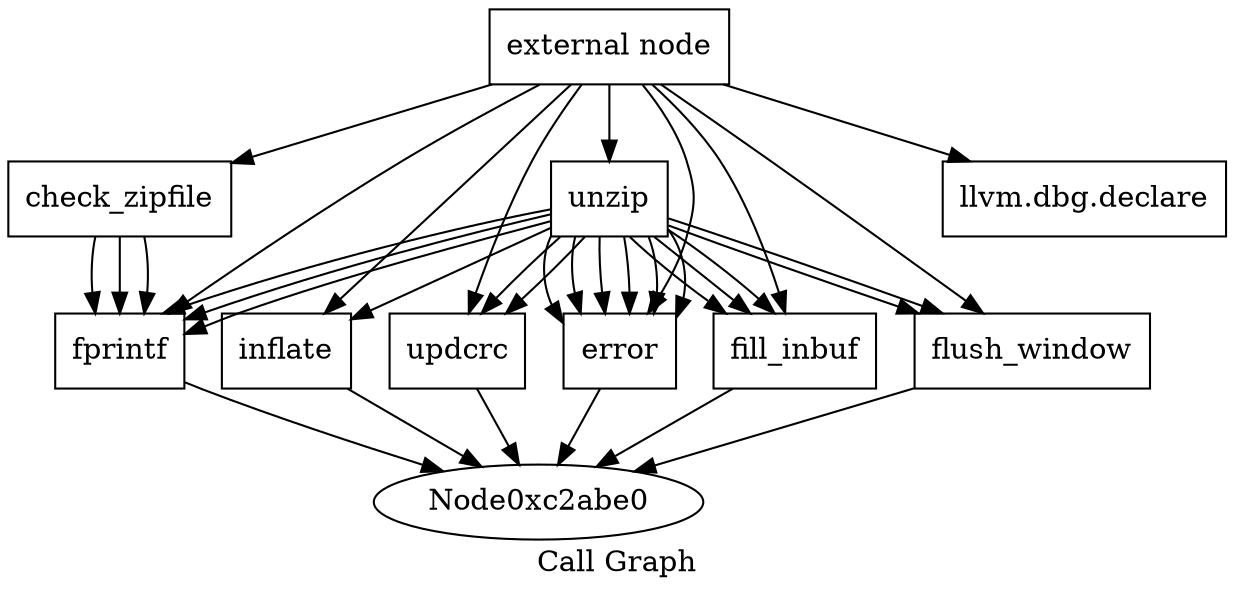 digraph "Call Graph" {
	label="Call Graph";

	Node0xc2abb0 [shape=record,label="{external node}"];
	Node0xc2abb0 -> Node0xc2ac10;
	Node0xc2abb0 -> Node0xc534c0;
	Node0xc2abb0 -> Node0xc53580;
	Node0xc2abb0 -> Node0xc2f8a0;
	Node0xc2abb0 -> Node0xc2e630;
	Node0xc2abb0 -> Node0xc2ce50;
	Node0xc2abb0 -> Node0xc2e160;
	Node0xc2abb0 -> Node0xc2e3e0;
	Node0xc2abb0 -> Node0xc2e450;
	Node0xc2ce50 [shape=record,label="{inflate}"];
	Node0xc2ce50 -> Node0xc2abe0;
	Node0xc2f8a0 [shape=record,label="{unzip}"];
	Node0xc2f8a0 -> Node0xc2e630;
	Node0xc2f8a0 -> Node0xc2ce50;
	Node0xc2f8a0 -> Node0xc2e160;
	Node0xc2f8a0 -> Node0xc2e160;
	Node0xc2f8a0 -> Node0xc53580;
	Node0xc2f8a0 -> Node0xc2e160;
	Node0xc2f8a0 -> Node0xc2e3e0;
	Node0xc2f8a0 -> Node0xc2e450;
	Node0xc2f8a0 -> Node0xc2e450;
	Node0xc2f8a0 -> Node0xc2e160;
	Node0xc2f8a0 -> Node0xc2e3e0;
	Node0xc2f8a0 -> Node0xc2e3e0;
	Node0xc2f8a0 -> Node0xc2e630;
	Node0xc2f8a0 -> Node0xc2e160;
	Node0xc2f8a0 -> Node0xc2e160;
	Node0xc2f8a0 -> Node0xc53580;
	Node0xc2f8a0 -> Node0xc53580;
	Node0xc2e630 [shape=record,label="{updcrc}"];
	Node0xc2e630 -> Node0xc2abe0;
	Node0xc534c0 [shape=record,label="{llvm.dbg.declare}"];
	Node0xc53580 [shape=record,label="{fprintf}"];
	Node0xc53580 -> Node0xc2abe0;
	Node0xc2e160 [shape=record,label="{error}"];
	Node0xc2e160 -> Node0xc2abe0;
	Node0xc2e3e0 [shape=record,label="{fill_inbuf}"];
	Node0xc2e3e0 -> Node0xc2abe0;
	Node0xc2e450 [shape=record,label="{flush_window}"];
	Node0xc2e450 -> Node0xc2abe0;
	Node0xc2ac10 [shape=record,label="{check_zipfile}"];
	Node0xc2ac10 -> Node0xc53580;
	Node0xc2ac10 -> Node0xc53580;
	Node0xc2ac10 -> Node0xc53580;
}
